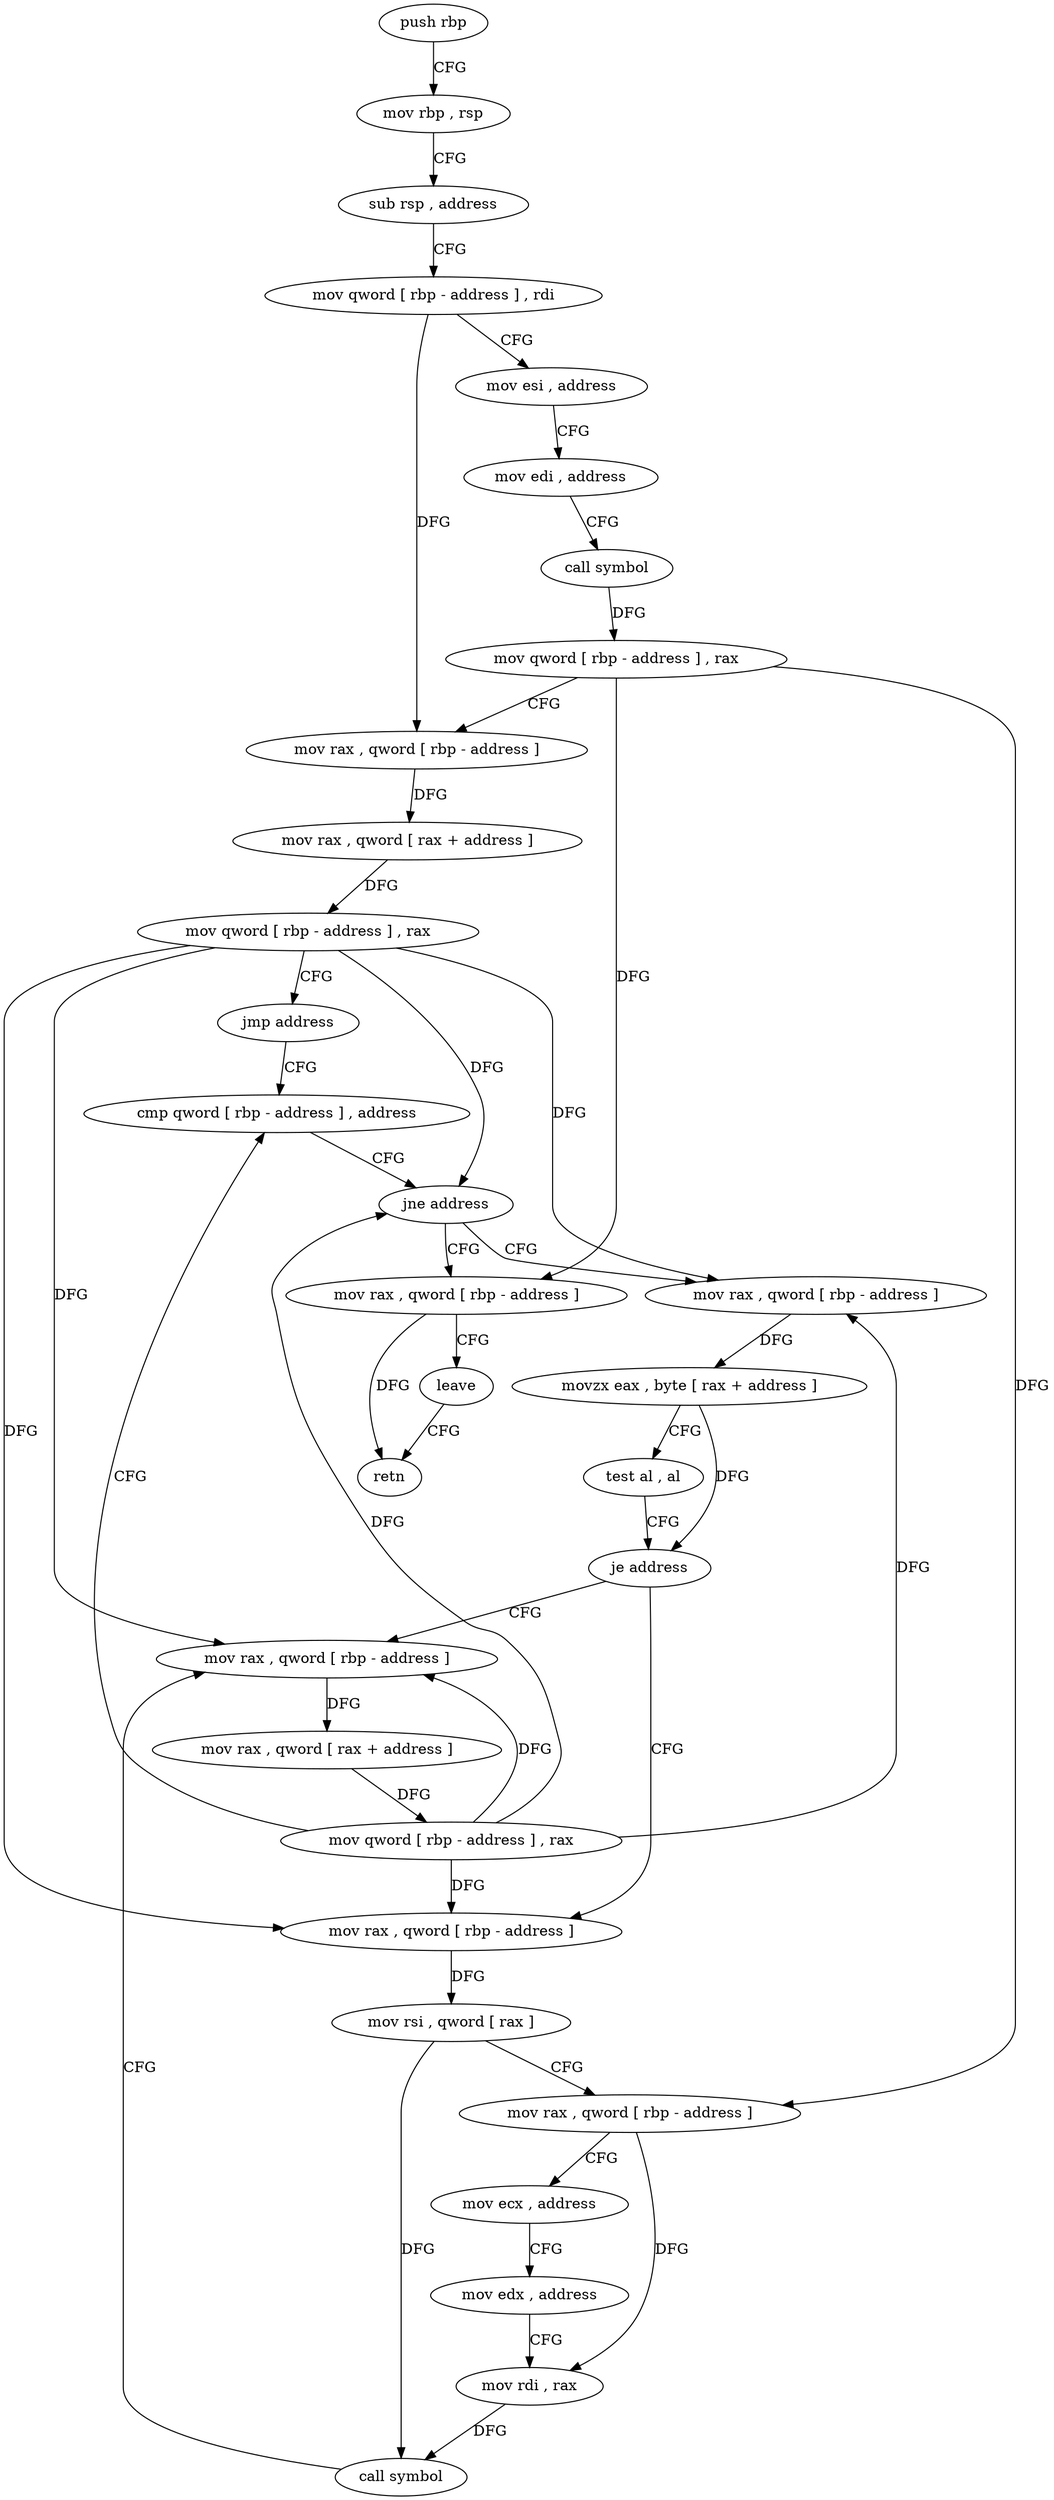 digraph "func" {
"103526" [label = "push rbp" ]
"103527" [label = "mov rbp , rsp" ]
"103530" [label = "sub rsp , address" ]
"103534" [label = "mov qword [ rbp - address ] , rdi" ]
"103538" [label = "mov esi , address" ]
"103543" [label = "mov edi , address" ]
"103548" [label = "call symbol" ]
"103553" [label = "mov qword [ rbp - address ] , rax" ]
"103557" [label = "mov rax , qword [ rbp - address ]" ]
"103561" [label = "mov rax , qword [ rax + address ]" ]
"103565" [label = "mov qword [ rbp - address ] , rax" ]
"103569" [label = "jmp address" ]
"103624" [label = "cmp qword [ rbp - address ] , address" ]
"103629" [label = "jne address" ]
"103571" [label = "mov rax , qword [ rbp - address ]" ]
"103631" [label = "mov rax , qword [ rbp - address ]" ]
"103575" [label = "movzx eax , byte [ rax + address ]" ]
"103579" [label = "test al , al" ]
"103581" [label = "je address" ]
"103612" [label = "mov rax , qword [ rbp - address ]" ]
"103583" [label = "mov rax , qword [ rbp - address ]" ]
"103635" [label = "leave" ]
"103636" [label = "retn" ]
"103616" [label = "mov rax , qword [ rax + address ]" ]
"103620" [label = "mov qword [ rbp - address ] , rax" ]
"103587" [label = "mov rsi , qword [ rax ]" ]
"103590" [label = "mov rax , qword [ rbp - address ]" ]
"103594" [label = "mov ecx , address" ]
"103599" [label = "mov edx , address" ]
"103604" [label = "mov rdi , rax" ]
"103607" [label = "call symbol" ]
"103526" -> "103527" [ label = "CFG" ]
"103527" -> "103530" [ label = "CFG" ]
"103530" -> "103534" [ label = "CFG" ]
"103534" -> "103538" [ label = "CFG" ]
"103534" -> "103557" [ label = "DFG" ]
"103538" -> "103543" [ label = "CFG" ]
"103543" -> "103548" [ label = "CFG" ]
"103548" -> "103553" [ label = "DFG" ]
"103553" -> "103557" [ label = "CFG" ]
"103553" -> "103631" [ label = "DFG" ]
"103553" -> "103590" [ label = "DFG" ]
"103557" -> "103561" [ label = "DFG" ]
"103561" -> "103565" [ label = "DFG" ]
"103565" -> "103569" [ label = "CFG" ]
"103565" -> "103629" [ label = "DFG" ]
"103565" -> "103571" [ label = "DFG" ]
"103565" -> "103612" [ label = "DFG" ]
"103565" -> "103583" [ label = "DFG" ]
"103569" -> "103624" [ label = "CFG" ]
"103624" -> "103629" [ label = "CFG" ]
"103629" -> "103571" [ label = "CFG" ]
"103629" -> "103631" [ label = "CFG" ]
"103571" -> "103575" [ label = "DFG" ]
"103631" -> "103635" [ label = "CFG" ]
"103631" -> "103636" [ label = "DFG" ]
"103575" -> "103579" [ label = "CFG" ]
"103575" -> "103581" [ label = "DFG" ]
"103579" -> "103581" [ label = "CFG" ]
"103581" -> "103612" [ label = "CFG" ]
"103581" -> "103583" [ label = "CFG" ]
"103612" -> "103616" [ label = "DFG" ]
"103583" -> "103587" [ label = "DFG" ]
"103635" -> "103636" [ label = "CFG" ]
"103616" -> "103620" [ label = "DFG" ]
"103620" -> "103624" [ label = "CFG" ]
"103620" -> "103629" [ label = "DFG" ]
"103620" -> "103571" [ label = "DFG" ]
"103620" -> "103612" [ label = "DFG" ]
"103620" -> "103583" [ label = "DFG" ]
"103587" -> "103590" [ label = "CFG" ]
"103587" -> "103607" [ label = "DFG" ]
"103590" -> "103594" [ label = "CFG" ]
"103590" -> "103604" [ label = "DFG" ]
"103594" -> "103599" [ label = "CFG" ]
"103599" -> "103604" [ label = "CFG" ]
"103604" -> "103607" [ label = "DFG" ]
"103607" -> "103612" [ label = "CFG" ]
}
